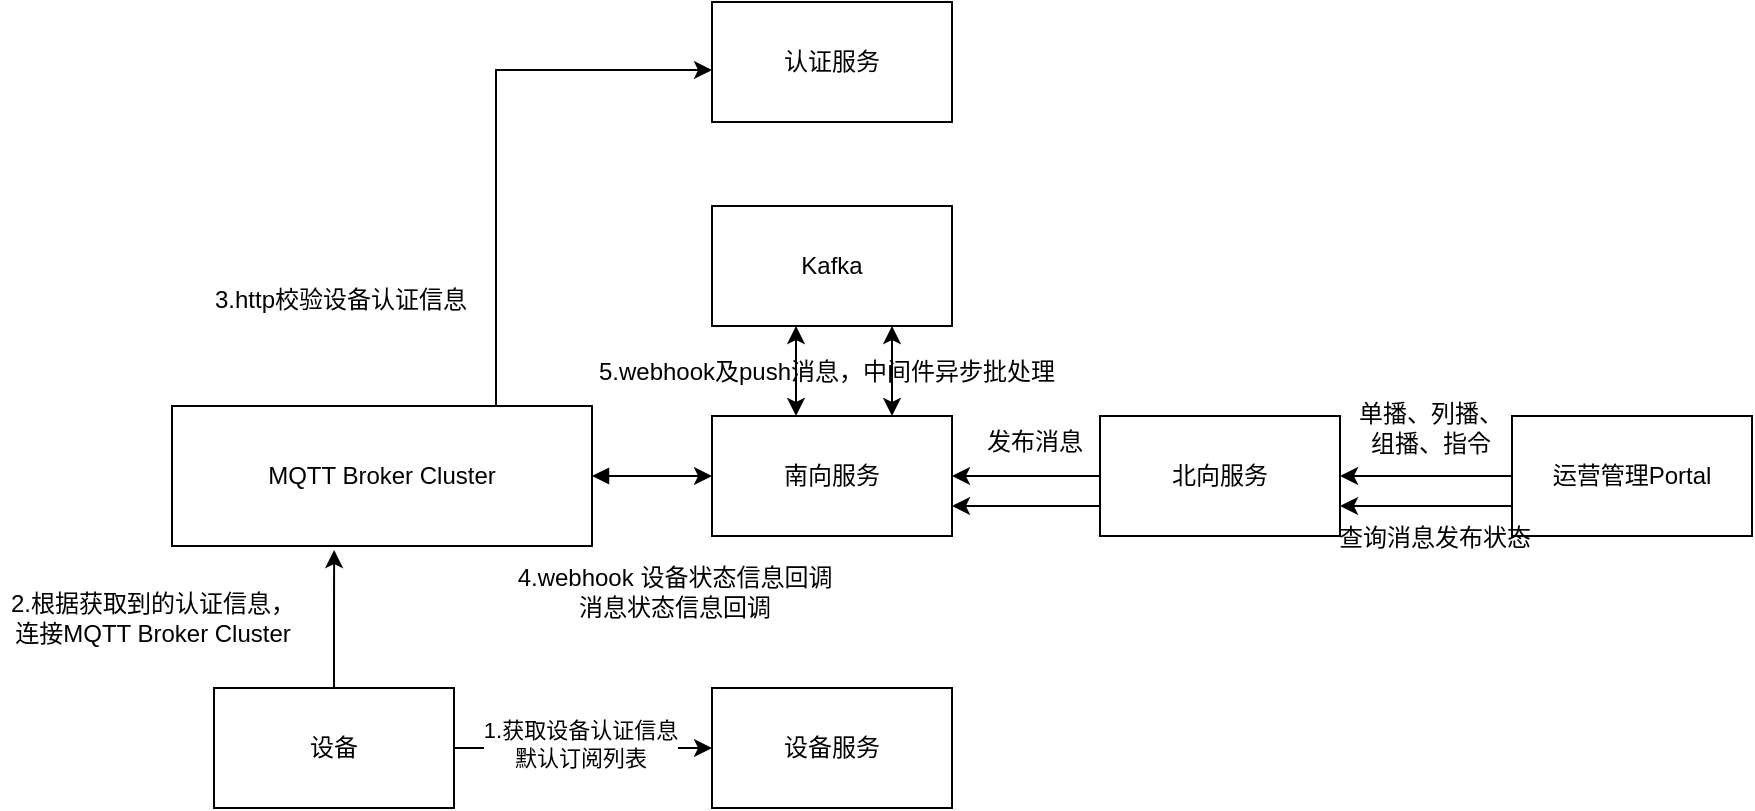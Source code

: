 <mxfile version="14.2.9" type="github">
  <diagram id="3r4db8EQs7idlHm0eR0u" name="第 1 页">
    <mxGraphModel dx="1260" dy="874" grid="0" gridSize="10" guides="1" tooltips="1" connect="1" arrows="1" fold="1" page="0" pageScale="1" pageWidth="827" pageHeight="1169" math="0" shadow="0">
      <root>
        <mxCell id="0" />
        <mxCell id="1" parent="0" />
        <mxCell id="bzTYLXjKifPnCs00Gsb_-12" value="" style="edgeStyle=orthogonalEdgeStyle;rounded=0;orthogonalLoop=1;jettySize=auto;html=1;" edge="1" parent="1" source="bzTYLXjKifPnCs00Gsb_-1" target="bzTYLXjKifPnCs00Gsb_-2">
          <mxGeometry relative="1" as="geometry">
            <Array as="points">
              <mxPoint x="152" y="-58" />
            </Array>
          </mxGeometry>
        </mxCell>
        <mxCell id="bzTYLXjKifPnCs00Gsb_-17" value="" style="edgeStyle=orthogonalEdgeStyle;rounded=0;orthogonalLoop=1;jettySize=auto;html=1;startArrow=block;startFill=1;" edge="1" parent="1" source="bzTYLXjKifPnCs00Gsb_-1" target="bzTYLXjKifPnCs00Gsb_-3">
          <mxGeometry relative="1" as="geometry" />
        </mxCell>
        <mxCell id="bzTYLXjKifPnCs00Gsb_-1" value="MQTT Broker Cluster" style="rounded=0;whiteSpace=wrap;html=1;" vertex="1" parent="1">
          <mxGeometry x="-10" y="110" width="210" height="70" as="geometry" />
        </mxCell>
        <mxCell id="bzTYLXjKifPnCs00Gsb_-2" value="认证服务" style="rounded=0;whiteSpace=wrap;html=1;" vertex="1" parent="1">
          <mxGeometry x="260" y="-92" width="120" height="60" as="geometry" />
        </mxCell>
        <mxCell id="bzTYLXjKifPnCs00Gsb_-28" value="" style="edgeStyle=orthogonalEdgeStyle;rounded=0;orthogonalLoop=1;jettySize=auto;html=1;startArrow=classic;startFill=1;" edge="1" parent="1" source="bzTYLXjKifPnCs00Gsb_-3" target="bzTYLXjKifPnCs00Gsb_-7">
          <mxGeometry relative="1" as="geometry">
            <Array as="points">
              <mxPoint x="350" y="87" />
              <mxPoint x="350" y="87" />
            </Array>
          </mxGeometry>
        </mxCell>
        <mxCell id="bzTYLXjKifPnCs00Gsb_-3" value="南向服务" style="rounded=0;whiteSpace=wrap;html=1;" vertex="1" parent="1">
          <mxGeometry x="260" y="115" width="120" height="60" as="geometry" />
        </mxCell>
        <mxCell id="bzTYLXjKifPnCs00Gsb_-10" value="" style="edgeStyle=orthogonalEdgeStyle;rounded=0;orthogonalLoop=1;jettySize=auto;html=1;" edge="1" parent="1" source="bzTYLXjKifPnCs00Gsb_-5" target="bzTYLXjKifPnCs00Gsb_-8">
          <mxGeometry relative="1" as="geometry" />
        </mxCell>
        <mxCell id="bzTYLXjKifPnCs00Gsb_-11" value="1.获取设备认证信息&lt;br&gt;默认订阅列表" style="edgeLabel;html=1;align=center;verticalAlign=middle;resizable=0;points=[];" vertex="1" connectable="0" parent="bzTYLXjKifPnCs00Gsb_-10">
          <mxGeometry x="-0.282" y="2" relative="1" as="geometry">
            <mxPoint x="16" as="offset" />
          </mxGeometry>
        </mxCell>
        <mxCell id="bzTYLXjKifPnCs00Gsb_-13" value="" style="edgeStyle=orthogonalEdgeStyle;rounded=0;orthogonalLoop=1;jettySize=auto;html=1;entryX=0.386;entryY=1.029;entryDx=0;entryDy=0;entryPerimeter=0;" edge="1" parent="1" source="bzTYLXjKifPnCs00Gsb_-5" target="bzTYLXjKifPnCs00Gsb_-1">
          <mxGeometry relative="1" as="geometry" />
        </mxCell>
        <mxCell id="bzTYLXjKifPnCs00Gsb_-5" value="设备" style="rounded=0;whiteSpace=wrap;html=1;" vertex="1" parent="1">
          <mxGeometry x="11" y="251" width="120" height="60" as="geometry" />
        </mxCell>
        <mxCell id="bzTYLXjKifPnCs00Gsb_-7" value="Kafka" style="rounded=0;whiteSpace=wrap;html=1;" vertex="1" parent="1">
          <mxGeometry x="260" y="10" width="120" height="60" as="geometry" />
        </mxCell>
        <mxCell id="bzTYLXjKifPnCs00Gsb_-8" value="设备服务" style="rounded=0;whiteSpace=wrap;html=1;" vertex="1" parent="1">
          <mxGeometry x="260" y="251" width="120" height="60" as="geometry" />
        </mxCell>
        <mxCell id="bzTYLXjKifPnCs00Gsb_-14" value="2.根据获取到的认证信息，&lt;br&gt;连接MQTT Broker Cluster" style="text;html=1;align=center;verticalAlign=middle;resizable=0;points=[];autosize=1;" vertex="1" parent="1">
          <mxGeometry x="-96" y="200" width="152" height="32" as="geometry" />
        </mxCell>
        <mxCell id="bzTYLXjKifPnCs00Gsb_-15" value="3.http校验设备认证信息" style="text;html=1;align=center;verticalAlign=middle;resizable=0;points=[];autosize=1;" vertex="1" parent="1">
          <mxGeometry x="6" y="48" width="136" height="18" as="geometry" />
        </mxCell>
        <mxCell id="bzTYLXjKifPnCs00Gsb_-25" value="" style="edgeStyle=orthogonalEdgeStyle;rounded=0;orthogonalLoop=1;jettySize=auto;html=1;" edge="1" parent="1" source="bzTYLXjKifPnCs00Gsb_-16" target="bzTYLXjKifPnCs00Gsb_-3">
          <mxGeometry relative="1" as="geometry" />
        </mxCell>
        <mxCell id="bzTYLXjKifPnCs00Gsb_-35" style="edgeStyle=orthogonalEdgeStyle;rounded=0;orthogonalLoop=1;jettySize=auto;html=1;exitX=0;exitY=0.75;exitDx=0;exitDy=0;entryX=1;entryY=0.75;entryDx=0;entryDy=0;startArrow=none;startFill=0;" edge="1" parent="1" source="bzTYLXjKifPnCs00Gsb_-16" target="bzTYLXjKifPnCs00Gsb_-3">
          <mxGeometry relative="1" as="geometry" />
        </mxCell>
        <mxCell id="bzTYLXjKifPnCs00Gsb_-16" value="北向服务" style="rounded=0;whiteSpace=wrap;html=1;" vertex="1" parent="1">
          <mxGeometry x="454" y="115" width="120" height="60" as="geometry" />
        </mxCell>
        <mxCell id="bzTYLXjKifPnCs00Gsb_-18" value="4.webhook 设备状态信息回调&lt;br&gt;消息状态信息回调" style="text;html=1;align=center;verticalAlign=middle;resizable=0;points=[];autosize=1;" vertex="1" parent="1">
          <mxGeometry x="157" y="187" width="167" height="32" as="geometry" />
        </mxCell>
        <mxCell id="bzTYLXjKifPnCs00Gsb_-24" value="" style="edgeStyle=orthogonalEdgeStyle;rounded=0;orthogonalLoop=1;jettySize=auto;html=1;" edge="1" parent="1" source="bzTYLXjKifPnCs00Gsb_-19" target="bzTYLXjKifPnCs00Gsb_-16">
          <mxGeometry relative="1" as="geometry" />
        </mxCell>
        <mxCell id="bzTYLXjKifPnCs00Gsb_-36" style="edgeStyle=orthogonalEdgeStyle;rounded=0;orthogonalLoop=1;jettySize=auto;html=1;exitX=0;exitY=0.75;exitDx=0;exitDy=0;entryX=1;entryY=0.75;entryDx=0;entryDy=0;startArrow=none;startFill=0;" edge="1" parent="1" source="bzTYLXjKifPnCs00Gsb_-19" target="bzTYLXjKifPnCs00Gsb_-16">
          <mxGeometry relative="1" as="geometry" />
        </mxCell>
        <mxCell id="bzTYLXjKifPnCs00Gsb_-19" value="&lt;p class=&quot;p0&quot; style=&quot;margin-top: 0pt ; margin-bottom: 0pt&quot;&gt;&lt;span&gt;运营管理&lt;font style=&quot;font-size: 12px&quot;&gt;Portal&lt;/font&gt;&lt;/span&gt;&lt;/p&gt;" style="rounded=0;whiteSpace=wrap;html=1;" vertex="1" parent="1">
          <mxGeometry x="660" y="115" width="120" height="60" as="geometry" />
        </mxCell>
        <mxCell id="bzTYLXjKifPnCs00Gsb_-26" value="发布消息" style="text;html=1;align=center;verticalAlign=middle;resizable=0;points=[];autosize=1;" vertex="1" parent="1">
          <mxGeometry x="392" y="119" width="58" height="18" as="geometry" />
        </mxCell>
        <mxCell id="bzTYLXjKifPnCs00Gsb_-27" value="单播、列播、&lt;br&gt;组播、指令" style="text;html=1;align=center;verticalAlign=middle;resizable=0;points=[];autosize=1;" vertex="1" parent="1">
          <mxGeometry x="578" y="105" width="82" height="32" as="geometry" />
        </mxCell>
        <mxCell id="bzTYLXjKifPnCs00Gsb_-29" value="5.webhook及push消息，中间件异步批处理" style="text;html=1;align=center;verticalAlign=middle;resizable=0;points=[];autosize=1;" vertex="1" parent="1">
          <mxGeometry x="198" y="84" width="238" height="18" as="geometry" />
        </mxCell>
        <mxCell id="bzTYLXjKifPnCs00Gsb_-30" value="" style="edgeStyle=orthogonalEdgeStyle;rounded=0;orthogonalLoop=1;jettySize=auto;html=1;startArrow=classic;startFill=1;" edge="1" parent="1" source="bzTYLXjKifPnCs00Gsb_-3" target="bzTYLXjKifPnCs00Gsb_-7">
          <mxGeometry relative="1" as="geometry">
            <mxPoint x="320" y="115" as="sourcePoint" />
            <mxPoint x="320" y="70" as="targetPoint" />
            <Array as="points">
              <mxPoint x="302" y="91" />
              <mxPoint x="302" y="91" />
            </Array>
          </mxGeometry>
        </mxCell>
        <mxCell id="bzTYLXjKifPnCs00Gsb_-37" value="查询消息发布状态" style="text;html=1;align=center;verticalAlign=middle;resizable=0;points=[];autosize=1;" vertex="1" parent="1">
          <mxGeometry x="568" y="167" width="106" height="18" as="geometry" />
        </mxCell>
      </root>
    </mxGraphModel>
  </diagram>
</mxfile>
